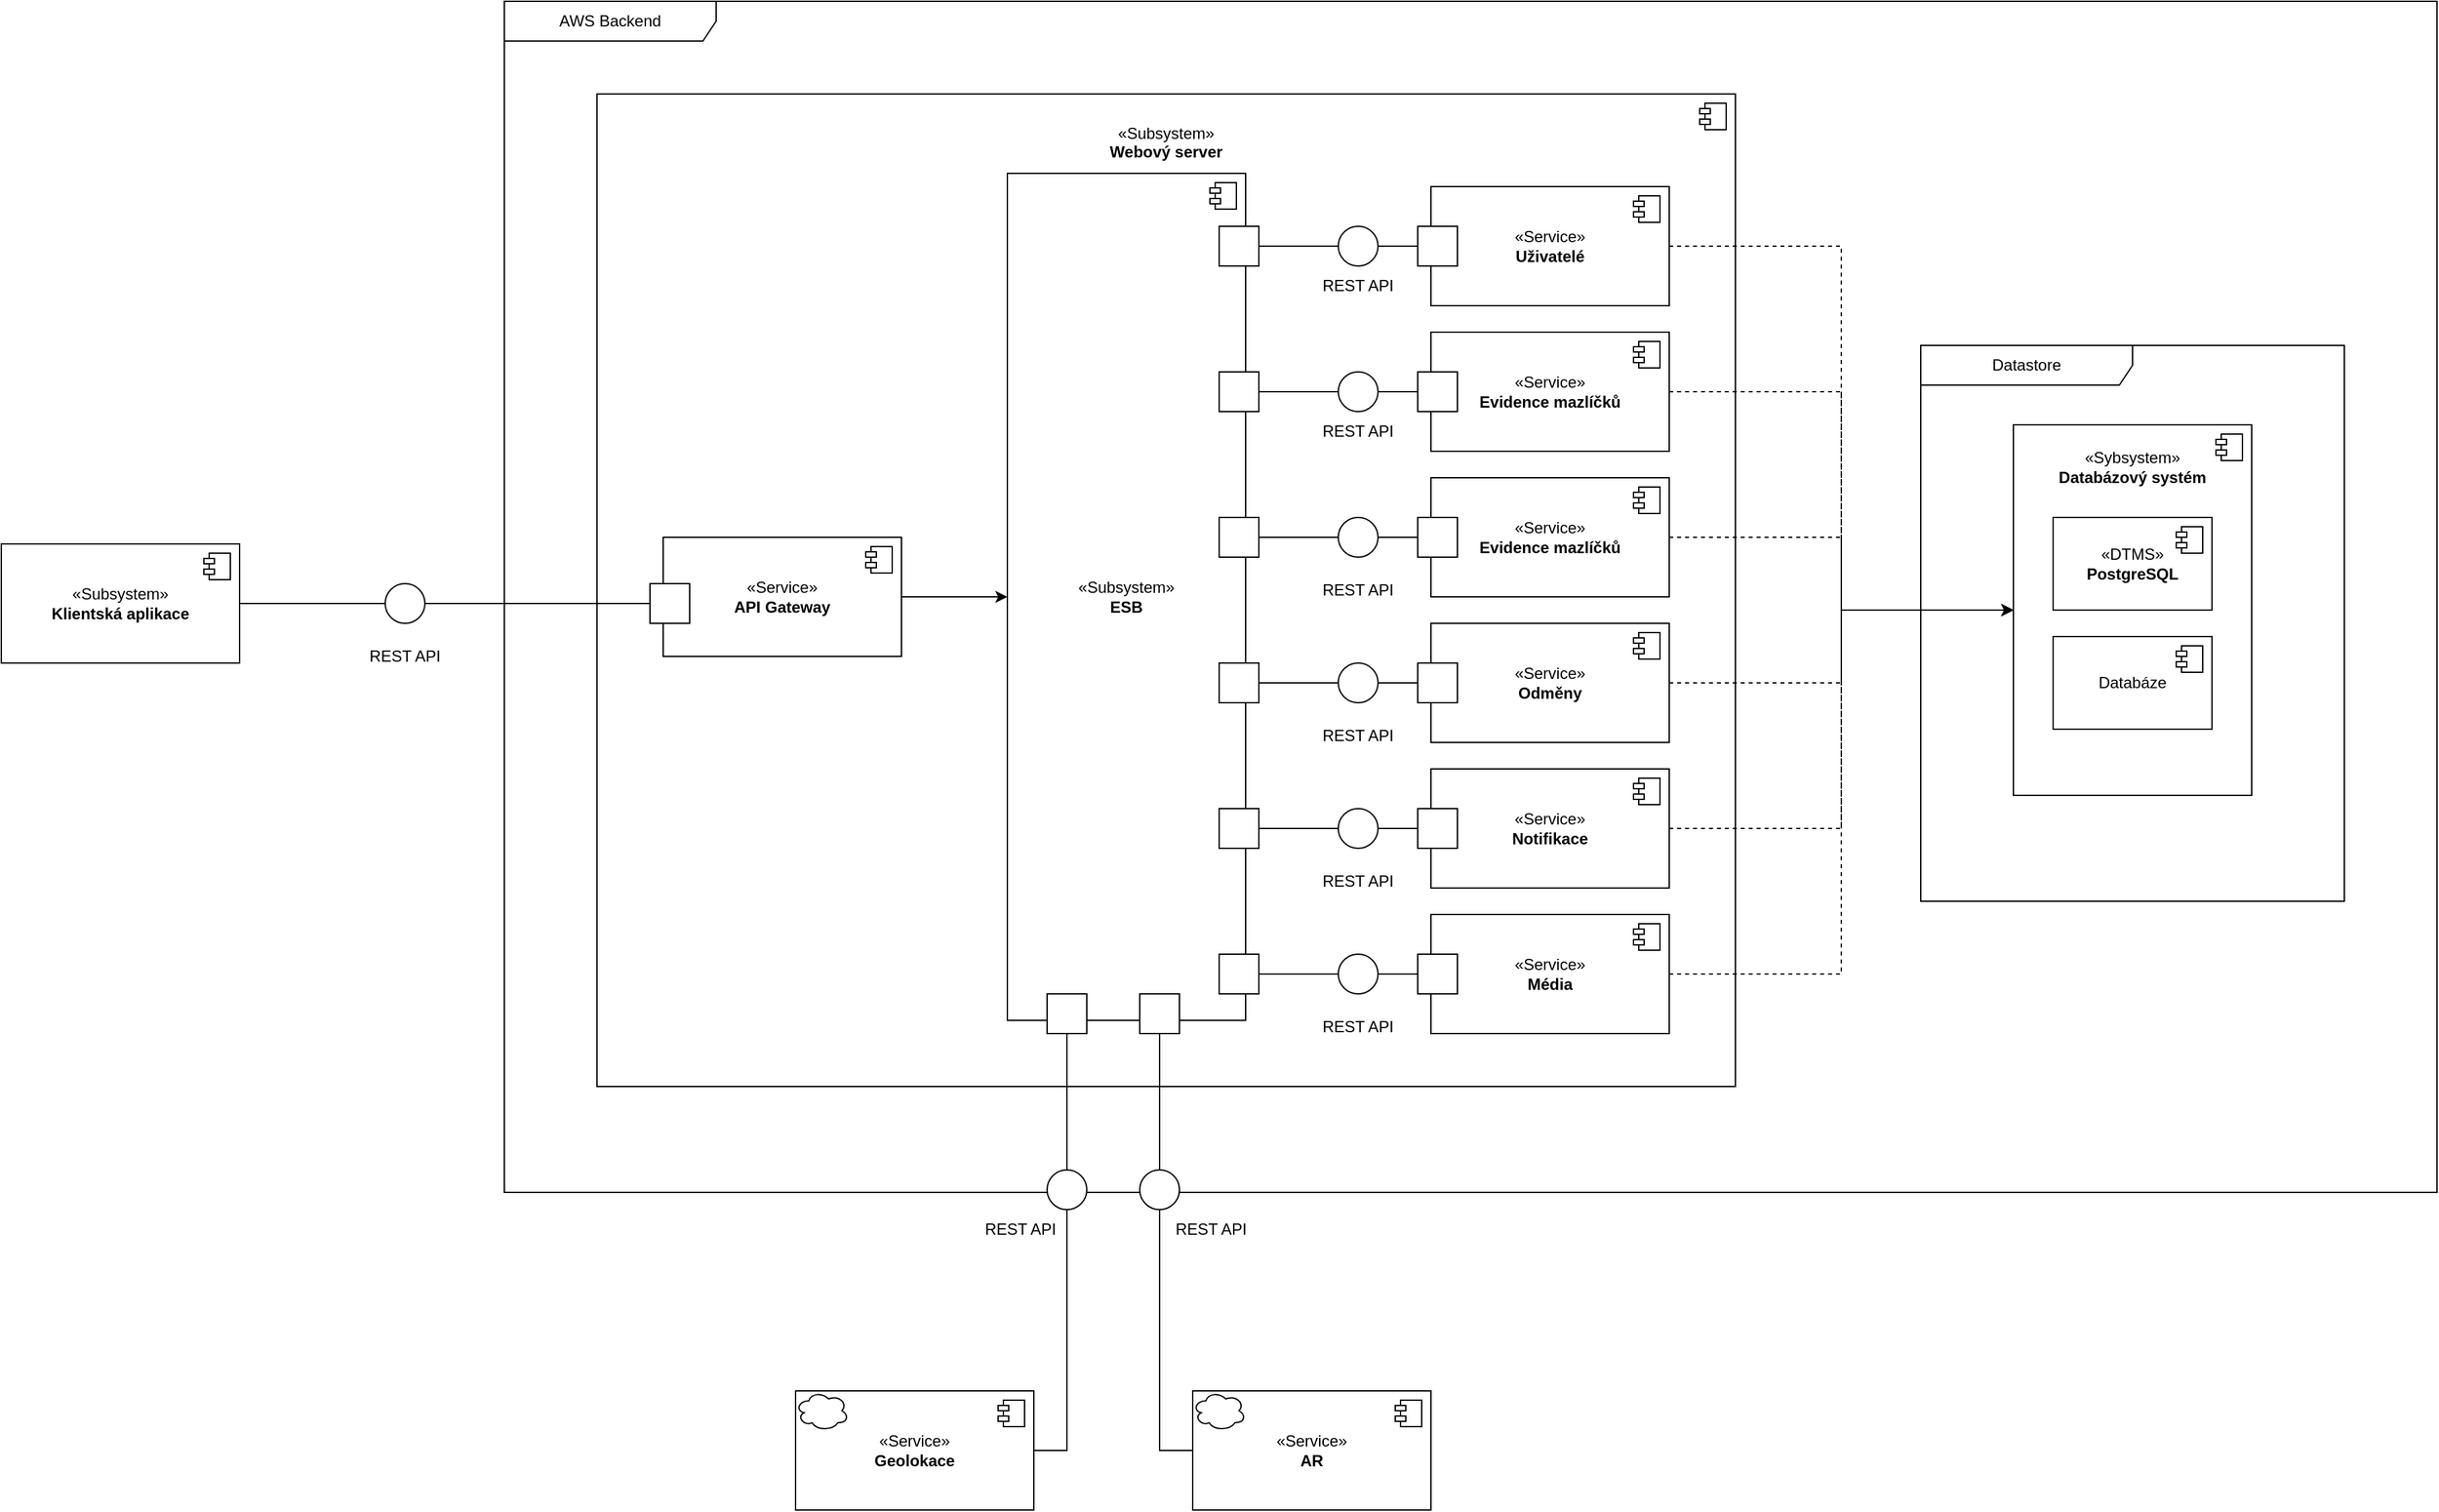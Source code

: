 <mxfile version="26.0.5">
  <diagram name="Page-1" id="gq4J3eFefbmyrEn0KFX9">
    <mxGraphModel dx="2852" dy="1488" grid="1" gridSize="10" guides="1" tooltips="1" connect="1" arrows="1" fold="1" page="1" pageScale="1" pageWidth="827" pageHeight="1169" math="0" shadow="0">
      <root>
        <mxCell id="0" />
        <mxCell id="1" parent="0" />
        <mxCell id="UZUfATW7VduVnKfg3AKg-16" value="AWS Backend" style="shape=umlFrame;whiteSpace=wrap;html=1;pointerEvents=0;recursiveResize=0;container=0;collapsible=0;width=160;" vertex="1" parent="1">
          <mxGeometry x="-90" y="390" width="1460" height="900" as="geometry" />
        </mxCell>
        <mxCell id="UZUfATW7VduVnKfg3AKg-155" value="" style="ellipse;" vertex="1" parent="1">
          <mxGeometry x="320" y="1273" width="30" height="30" as="geometry" />
        </mxCell>
        <mxCell id="UZUfATW7VduVnKfg3AKg-163" style="edgeStyle=orthogonalEdgeStyle;rounded=0;orthogonalLoop=1;jettySize=auto;html=1;entryX=0.5;entryY=1;entryDx=0;entryDy=0;endArrow=none;endFill=0;" edge="1" parent="1" source="UZUfATW7VduVnKfg3AKg-159" target="UZUfATW7VduVnKfg3AKg-155">
          <mxGeometry relative="1" as="geometry" />
        </mxCell>
        <mxCell id="UZUfATW7VduVnKfg3AKg-159" value="«Service»&lt;br&gt;&lt;b&gt;Geolokace&lt;/b&gt;" style="html=1;dropTarget=0;whiteSpace=wrap;" vertex="1" parent="1">
          <mxGeometry x="130" y="1440" width="180" height="90" as="geometry" />
        </mxCell>
        <mxCell id="UZUfATW7VduVnKfg3AKg-160" value="" style="shape=module;jettyWidth=8;jettyHeight=4;" vertex="1" parent="UZUfATW7VduVnKfg3AKg-159">
          <mxGeometry x="1" width="20" height="20" relative="1" as="geometry">
            <mxPoint x="-27" y="7" as="offset" />
          </mxGeometry>
        </mxCell>
        <mxCell id="UZUfATW7VduVnKfg3AKg-164" style="edgeStyle=orthogonalEdgeStyle;rounded=0;orthogonalLoop=1;jettySize=auto;html=1;entryX=0.5;entryY=1;entryDx=0;entryDy=0;endArrow=none;endFill=0;" edge="1" parent="1" source="UZUfATW7VduVnKfg3AKg-161" target="UZUfATW7VduVnKfg3AKg-156">
          <mxGeometry relative="1" as="geometry" />
        </mxCell>
        <mxCell id="UZUfATW7VduVnKfg3AKg-161" value="«Service»&lt;br&gt;&lt;b&gt;AR&lt;/b&gt;" style="html=1;dropTarget=0;whiteSpace=wrap;" vertex="1" parent="1">
          <mxGeometry x="430" y="1440" width="180" height="90" as="geometry" />
        </mxCell>
        <mxCell id="UZUfATW7VduVnKfg3AKg-162" value="" style="shape=module;jettyWidth=8;jettyHeight=4;" vertex="1" parent="UZUfATW7VduVnKfg3AKg-161">
          <mxGeometry x="1" width="20" height="20" relative="1" as="geometry">
            <mxPoint x="-27" y="7" as="offset" />
          </mxGeometry>
        </mxCell>
        <mxCell id="UZUfATW7VduVnKfg3AKg-165" value="" style="ellipse;shape=cloud;whiteSpace=wrap;html=1;" vertex="1" parent="1">
          <mxGeometry x="130" y="1440" width="40" height="30" as="geometry" />
        </mxCell>
        <mxCell id="UZUfATW7VduVnKfg3AKg-167" value="REST API" style="text;html=1;align=center;verticalAlign=middle;whiteSpace=wrap;rounded=0;" vertex="1" parent="1">
          <mxGeometry x="414" y="1303" width="60" height="30" as="geometry" />
        </mxCell>
        <mxCell id="UZUfATW7VduVnKfg3AKg-168" value="REST API" style="text;html=1;align=center;verticalAlign=middle;whiteSpace=wrap;rounded=0;" vertex="1" parent="1">
          <mxGeometry x="270" y="1303" width="60" height="30" as="geometry" />
        </mxCell>
        <mxCell id="UZUfATW7VduVnKfg3AKg-44" value="Datastore" style="shape=umlFrame;whiteSpace=wrap;html=1;pointerEvents=0;recursiveResize=0;container=1;collapsible=0;width=160;" vertex="1" parent="1">
          <mxGeometry x="980" y="650" width="320" height="420" as="geometry" />
        </mxCell>
        <mxCell id="UZUfATW7VduVnKfg3AKg-57" value="«Sybsystem»&lt;br&gt;&lt;b&gt;Databázový systém&lt;/b&gt;&lt;div&gt;&lt;b&gt;&lt;br&gt;&lt;/b&gt;&lt;/div&gt;&lt;div&gt;&lt;b&gt;&lt;br&gt;&lt;/b&gt;&lt;/div&gt;&lt;div&gt;&lt;b&gt;&lt;br&gt;&lt;/b&gt;&lt;/div&gt;&lt;div&gt;&lt;b&gt;&lt;br&gt;&lt;/b&gt;&lt;/div&gt;&lt;div&gt;&lt;b&gt;&lt;br&gt;&lt;/b&gt;&lt;/div&gt;&lt;div&gt;&lt;b&gt;&lt;br&gt;&lt;/b&gt;&lt;/div&gt;&lt;div&gt;&lt;b&gt;&lt;br&gt;&lt;/b&gt;&lt;/div&gt;&lt;div&gt;&lt;b&gt;&lt;br&gt;&lt;/b&gt;&lt;/div&gt;&lt;div&gt;&lt;b&gt;&lt;br&gt;&lt;/b&gt;&lt;/div&gt;&lt;div&gt;&lt;b&gt;&lt;br&gt;&lt;/b&gt;&lt;/div&gt;&lt;div&gt;&lt;b&gt;&lt;br&gt;&lt;/b&gt;&lt;/div&gt;&lt;div&gt;&lt;b&gt;&lt;br&gt;&lt;/b&gt;&lt;/div&gt;&lt;div&gt;&lt;b&gt;&lt;br&gt;&lt;/b&gt;&lt;/div&gt;&lt;div&gt;&lt;b&gt;&lt;br&gt;&lt;/b&gt;&lt;/div&gt;&lt;div&gt;&lt;b&gt;&lt;br&gt;&lt;/b&gt;&lt;/div&gt;" style="html=1;dropTarget=0;whiteSpace=wrap;" vertex="1" parent="UZUfATW7VduVnKfg3AKg-44">
          <mxGeometry x="70" y="60" width="180" height="280" as="geometry" />
        </mxCell>
        <mxCell id="UZUfATW7VduVnKfg3AKg-58" value="" style="shape=module;jettyWidth=8;jettyHeight=4;" vertex="1" parent="UZUfATW7VduVnKfg3AKg-57">
          <mxGeometry x="1" width="20" height="20" relative="1" as="geometry">
            <mxPoint x="-27" y="7" as="offset" />
          </mxGeometry>
        </mxCell>
        <mxCell id="UZUfATW7VduVnKfg3AKg-59" value="«DTMS»&lt;br&gt;&lt;b&gt;PostgreSQL&lt;/b&gt;" style="html=1;dropTarget=0;whiteSpace=wrap;" vertex="1" parent="UZUfATW7VduVnKfg3AKg-44">
          <mxGeometry x="100" y="130" width="120" height="70" as="geometry" />
        </mxCell>
        <mxCell id="UZUfATW7VduVnKfg3AKg-60" value="" style="shape=module;jettyWidth=8;jettyHeight=4;" vertex="1" parent="UZUfATW7VduVnKfg3AKg-59">
          <mxGeometry x="1" width="20" height="20" relative="1" as="geometry">
            <mxPoint x="-27" y="7" as="offset" />
          </mxGeometry>
        </mxCell>
        <mxCell id="UZUfATW7VduVnKfg3AKg-61" value="Databáze" style="html=1;dropTarget=0;whiteSpace=wrap;" vertex="1" parent="UZUfATW7VduVnKfg3AKg-44">
          <mxGeometry x="100" y="220" width="120" height="70" as="geometry" />
        </mxCell>
        <mxCell id="UZUfATW7VduVnKfg3AKg-62" value="" style="shape=module;jettyWidth=8;jettyHeight=4;" vertex="1" parent="UZUfATW7VduVnKfg3AKg-61">
          <mxGeometry x="1" width="20" height="20" relative="1" as="geometry">
            <mxPoint x="-27" y="7" as="offset" />
          </mxGeometry>
        </mxCell>
        <mxCell id="UZUfATW7VduVnKfg3AKg-19" value="«Subsystem»&lt;br&gt;&lt;b&gt;Webový server&lt;/b&gt;&lt;div&gt;&lt;b&gt;&lt;br&gt;&lt;/b&gt;&lt;/div&gt;&lt;div&gt;&lt;b&gt;&lt;br&gt;&lt;/b&gt;&lt;/div&gt;&lt;div&gt;&lt;b&gt;&lt;br&gt;&lt;/b&gt;&lt;/div&gt;&lt;div&gt;&lt;b&gt;&lt;br&gt;&lt;/b&gt;&lt;/div&gt;&lt;div&gt;&lt;b&gt;&lt;br&gt;&lt;/b&gt;&lt;/div&gt;&lt;div&gt;&lt;b&gt;&lt;br&gt;&lt;/b&gt;&lt;/div&gt;&lt;div&gt;&lt;b&gt;&lt;br&gt;&lt;/b&gt;&lt;/div&gt;&lt;div&gt;&lt;b&gt;&lt;br&gt;&lt;/b&gt;&lt;/div&gt;&lt;div&gt;&lt;b&gt;&lt;br&gt;&lt;/b&gt;&lt;/div&gt;&lt;div&gt;&lt;b&gt;&lt;br&gt;&lt;/b&gt;&lt;/div&gt;&lt;div&gt;&lt;b&gt;&lt;br&gt;&lt;/b&gt;&lt;/div&gt;&lt;div&gt;&lt;b&gt;&lt;br&gt;&lt;/b&gt;&lt;/div&gt;&lt;div&gt;&lt;b&gt;&lt;br&gt;&lt;/b&gt;&lt;/div&gt;&lt;div&gt;&lt;b&gt;&lt;br&gt;&lt;/b&gt;&lt;/div&gt;&lt;div&gt;&lt;b&gt;&lt;br&gt;&lt;/b&gt;&lt;/div&gt;&lt;div&gt;&lt;b&gt;&lt;br&gt;&lt;/b&gt;&lt;/div&gt;&lt;div&gt;&lt;b&gt;&lt;br&gt;&lt;/b&gt;&lt;/div&gt;&lt;div&gt;&lt;b&gt;&lt;br&gt;&lt;/b&gt;&lt;/div&gt;&lt;div&gt;&lt;b&gt;&lt;br&gt;&lt;/b&gt;&lt;/div&gt;&lt;div&gt;&lt;b&gt;&lt;br&gt;&lt;/b&gt;&lt;/div&gt;&lt;div&gt;&lt;b&gt;&lt;br&gt;&lt;/b&gt;&lt;/div&gt;&lt;div&gt;&lt;b&gt;&lt;br&gt;&lt;/b&gt;&lt;/div&gt;&lt;div&gt;&lt;b&gt;&lt;br&gt;&lt;/b&gt;&lt;/div&gt;&lt;div&gt;&lt;b&gt;&lt;br&gt;&lt;/b&gt;&lt;/div&gt;&lt;div&gt;&lt;b&gt;&lt;br&gt;&lt;/b&gt;&lt;/div&gt;&lt;div&gt;&lt;b&gt;&lt;br&gt;&lt;/b&gt;&lt;/div&gt;&lt;div&gt;&lt;b&gt;&lt;br&gt;&lt;/b&gt;&lt;/div&gt;&lt;div&gt;&lt;b&gt;&lt;br&gt;&lt;/b&gt;&lt;/div&gt;&lt;div&gt;&lt;b&gt;&lt;br&gt;&lt;/b&gt;&lt;/div&gt;&lt;div&gt;&lt;b&gt;&lt;br&gt;&lt;/b&gt;&lt;/div&gt;&lt;div&gt;&lt;b&gt;&lt;br&gt;&lt;/b&gt;&lt;/div&gt;&lt;div&gt;&lt;b&gt;&lt;br&gt;&lt;/b&gt;&lt;/div&gt;&lt;div&gt;&lt;b&gt;&lt;br&gt;&lt;/b&gt;&lt;/div&gt;&lt;div&gt;&lt;b&gt;&lt;br&gt;&lt;/b&gt;&lt;/div&gt;&lt;div&gt;&lt;b&gt;&lt;br&gt;&lt;/b&gt;&lt;/div&gt;&lt;div&gt;&lt;b&gt;&lt;br&gt;&lt;/b&gt;&lt;/div&gt;&lt;div&gt;&lt;b&gt;&lt;br&gt;&lt;/b&gt;&lt;/div&gt;&lt;div&gt;&lt;b&gt;&lt;br&gt;&lt;/b&gt;&lt;/div&gt;&lt;div&gt;&lt;b&gt;&lt;br&gt;&lt;/b&gt;&lt;/div&gt;&lt;div&gt;&lt;b&gt;&lt;br&gt;&lt;/b&gt;&lt;/div&gt;&lt;div&gt;&lt;b&gt;&lt;br&gt;&lt;/b&gt;&lt;/div&gt;&lt;div&gt;&lt;b&gt;&lt;br&gt;&lt;/b&gt;&lt;/div&gt;&lt;div&gt;&lt;b&gt;&lt;br&gt;&lt;/b&gt;&lt;/div&gt;&lt;div&gt;&lt;b&gt;&lt;br&gt;&lt;/b&gt;&lt;/div&gt;&lt;div&gt;&lt;b&gt;&lt;br&gt;&lt;/b&gt;&lt;/div&gt;&lt;div&gt;&lt;b&gt;&lt;br&gt;&lt;/b&gt;&lt;/div&gt;&lt;div&gt;&lt;b&gt;&lt;br&gt;&lt;/b&gt;&lt;/div&gt;" style="html=1;dropTarget=0;whiteSpace=wrap;" vertex="1" parent="1">
          <mxGeometry x="-20" y="460" width="860" height="750" as="geometry" />
        </mxCell>
        <mxCell id="UZUfATW7VduVnKfg3AKg-20" value="" style="shape=module;jettyWidth=8;jettyHeight=4;" vertex="1" parent="UZUfATW7VduVnKfg3AKg-19">
          <mxGeometry x="1" width="20" height="20" relative="1" as="geometry">
            <mxPoint x="-27" y="7" as="offset" />
          </mxGeometry>
        </mxCell>
        <mxCell id="UZUfATW7VduVnKfg3AKg-138" style="edgeStyle=orthogonalEdgeStyle;rounded=0;orthogonalLoop=1;jettySize=auto;html=1;entryX=0;entryY=0.5;entryDx=0;entryDy=0;dashed=1;" edge="1" parent="1" source="UZUfATW7VduVnKfg3AKg-21" target="UZUfATW7VduVnKfg3AKg-57">
          <mxGeometry relative="1" as="geometry" />
        </mxCell>
        <mxCell id="UZUfATW7VduVnKfg3AKg-21" value="«Service»&lt;br&gt;&lt;b&gt;Uživatelé&lt;/b&gt;" style="html=1;dropTarget=0;whiteSpace=wrap;" vertex="1" parent="1">
          <mxGeometry x="610" y="530" width="180" height="90" as="geometry" />
        </mxCell>
        <mxCell id="UZUfATW7VduVnKfg3AKg-22" value="" style="shape=module;jettyWidth=8;jettyHeight=4;" vertex="1" parent="UZUfATW7VduVnKfg3AKg-21">
          <mxGeometry x="1" width="20" height="20" relative="1" as="geometry">
            <mxPoint x="-27" y="7" as="offset" />
          </mxGeometry>
        </mxCell>
        <mxCell id="UZUfATW7VduVnKfg3AKg-137" style="edgeStyle=orthogonalEdgeStyle;rounded=0;orthogonalLoop=1;jettySize=auto;html=1;entryX=0;entryY=0.5;entryDx=0;entryDy=0;dashed=1;" edge="1" parent="1" source="UZUfATW7VduVnKfg3AKg-23" target="UZUfATW7VduVnKfg3AKg-57">
          <mxGeometry relative="1" as="geometry" />
        </mxCell>
        <mxCell id="UZUfATW7VduVnKfg3AKg-23" value="«Service»&lt;br&gt;&lt;b&gt;Evidence mazlíčků&lt;/b&gt;" style="html=1;dropTarget=0;whiteSpace=wrap;" vertex="1" parent="1">
          <mxGeometry x="610" y="640" width="180" height="90" as="geometry" />
        </mxCell>
        <mxCell id="UZUfATW7VduVnKfg3AKg-24" value="" style="shape=module;jettyWidth=8;jettyHeight=4;" vertex="1" parent="UZUfATW7VduVnKfg3AKg-23">
          <mxGeometry x="1" width="20" height="20" relative="1" as="geometry">
            <mxPoint x="-27" y="7" as="offset" />
          </mxGeometry>
        </mxCell>
        <mxCell id="UZUfATW7VduVnKfg3AKg-135" style="edgeStyle=orthogonalEdgeStyle;rounded=0;orthogonalLoop=1;jettySize=auto;html=1;entryX=0;entryY=0.5;entryDx=0;entryDy=0;dashed=1;" edge="1" parent="1" source="UZUfATW7VduVnKfg3AKg-25" target="UZUfATW7VduVnKfg3AKg-57">
          <mxGeometry relative="1" as="geometry" />
        </mxCell>
        <mxCell id="UZUfATW7VduVnKfg3AKg-25" value="«Service»&lt;br&gt;&lt;b&gt;Evidence mazlíčků&lt;/b&gt;" style="html=1;dropTarget=0;whiteSpace=wrap;" vertex="1" parent="1">
          <mxGeometry x="610" y="750" width="180" height="90" as="geometry" />
        </mxCell>
        <mxCell id="UZUfATW7VduVnKfg3AKg-26" value="" style="shape=module;jettyWidth=8;jettyHeight=4;" vertex="1" parent="UZUfATW7VduVnKfg3AKg-25">
          <mxGeometry x="1" width="20" height="20" relative="1" as="geometry">
            <mxPoint x="-27" y="7" as="offset" />
          </mxGeometry>
        </mxCell>
        <mxCell id="UZUfATW7VduVnKfg3AKg-136" style="edgeStyle=orthogonalEdgeStyle;rounded=0;orthogonalLoop=1;jettySize=auto;html=1;entryX=0;entryY=0.5;entryDx=0;entryDy=0;dashed=1;" edge="1" parent="1" source="UZUfATW7VduVnKfg3AKg-27" target="UZUfATW7VduVnKfg3AKg-57">
          <mxGeometry relative="1" as="geometry" />
        </mxCell>
        <mxCell id="UZUfATW7VduVnKfg3AKg-27" value="«Service»&lt;br&gt;&lt;b&gt;Odměny&lt;/b&gt;" style="html=1;dropTarget=0;whiteSpace=wrap;" vertex="1" parent="1">
          <mxGeometry x="610" y="860" width="180" height="90" as="geometry" />
        </mxCell>
        <mxCell id="UZUfATW7VduVnKfg3AKg-28" value="" style="shape=module;jettyWidth=8;jettyHeight=4;" vertex="1" parent="UZUfATW7VduVnKfg3AKg-27">
          <mxGeometry x="1" width="20" height="20" relative="1" as="geometry">
            <mxPoint x="-27" y="7" as="offset" />
          </mxGeometry>
        </mxCell>
        <mxCell id="UZUfATW7VduVnKfg3AKg-139" style="edgeStyle=orthogonalEdgeStyle;rounded=0;orthogonalLoop=1;jettySize=auto;html=1;entryX=0;entryY=0.5;entryDx=0;entryDy=0;dashed=1;" edge="1" parent="1" source="UZUfATW7VduVnKfg3AKg-40" target="UZUfATW7VduVnKfg3AKg-57">
          <mxGeometry relative="1" as="geometry" />
        </mxCell>
        <mxCell id="UZUfATW7VduVnKfg3AKg-40" value="«Service»&lt;br&gt;&lt;b&gt;Notifikace&lt;/b&gt;" style="html=1;dropTarget=0;whiteSpace=wrap;" vertex="1" parent="1">
          <mxGeometry x="610" y="970" width="180" height="90" as="geometry" />
        </mxCell>
        <mxCell id="UZUfATW7VduVnKfg3AKg-41" value="" style="shape=module;jettyWidth=8;jettyHeight=4;" vertex="1" parent="UZUfATW7VduVnKfg3AKg-40">
          <mxGeometry x="1" width="20" height="20" relative="1" as="geometry">
            <mxPoint x="-27" y="7" as="offset" />
          </mxGeometry>
        </mxCell>
        <mxCell id="UZUfATW7VduVnKfg3AKg-140" style="edgeStyle=orthogonalEdgeStyle;rounded=0;orthogonalLoop=1;jettySize=auto;html=1;entryX=0;entryY=0.5;entryDx=0;entryDy=0;dashed=1;" edge="1" parent="1" source="UZUfATW7VduVnKfg3AKg-42" target="UZUfATW7VduVnKfg3AKg-57">
          <mxGeometry relative="1" as="geometry" />
        </mxCell>
        <mxCell id="UZUfATW7VduVnKfg3AKg-42" value="«Service»&lt;br&gt;&lt;b&gt;Média&lt;/b&gt;" style="html=1;dropTarget=0;whiteSpace=wrap;" vertex="1" parent="1">
          <mxGeometry x="610" y="1080" width="180" height="90" as="geometry" />
        </mxCell>
        <mxCell id="UZUfATW7VduVnKfg3AKg-43" value="" style="shape=module;jettyWidth=8;jettyHeight=4;" vertex="1" parent="UZUfATW7VduVnKfg3AKg-42">
          <mxGeometry x="1" width="20" height="20" relative="1" as="geometry">
            <mxPoint x="-27" y="7" as="offset" />
          </mxGeometry>
        </mxCell>
        <mxCell id="UZUfATW7VduVnKfg3AKg-82" value="«Subsystem»&lt;br&gt;&lt;b&gt;ESB&lt;/b&gt;" style="html=1;dropTarget=0;whiteSpace=wrap;" vertex="1" parent="1">
          <mxGeometry x="290" y="520" width="180" height="640" as="geometry" />
        </mxCell>
        <mxCell id="UZUfATW7VduVnKfg3AKg-83" value="" style="shape=module;jettyWidth=8;jettyHeight=4;" vertex="1" parent="UZUfATW7VduVnKfg3AKg-82">
          <mxGeometry x="1" width="20" height="20" relative="1" as="geometry">
            <mxPoint x="-27" y="7" as="offset" />
          </mxGeometry>
        </mxCell>
        <mxCell id="UZUfATW7VduVnKfg3AKg-123" style="edgeStyle=orthogonalEdgeStyle;rounded=0;orthogonalLoop=1;jettySize=auto;html=1;entryX=1;entryY=0.5;entryDx=0;entryDy=0;endArrow=none;endFill=0;" edge="1" parent="1" source="UZUfATW7VduVnKfg3AKg-86" target="UZUfATW7VduVnKfg3AKg-122">
          <mxGeometry relative="1" as="geometry" />
        </mxCell>
        <mxCell id="UZUfATW7VduVnKfg3AKg-86" value="" style="fontStyle=0;labelPosition=right;verticalLabelPosition=middle;align=left;verticalAlign=middle;spacingLeft=2;" vertex="1" parent="1">
          <mxGeometry x="600" y="1110" width="30" height="30" as="geometry" />
        </mxCell>
        <mxCell id="UZUfATW7VduVnKfg3AKg-124" style="edgeStyle=orthogonalEdgeStyle;rounded=0;orthogonalLoop=1;jettySize=auto;html=1;entryX=1;entryY=0.5;entryDx=0;entryDy=0;endArrow=none;endFill=0;" edge="1" parent="1" source="UZUfATW7VduVnKfg3AKg-112" target="UZUfATW7VduVnKfg3AKg-121">
          <mxGeometry relative="1" as="geometry" />
        </mxCell>
        <mxCell id="UZUfATW7VduVnKfg3AKg-112" value="" style="fontStyle=0;labelPosition=right;verticalLabelPosition=middle;align=left;verticalAlign=middle;spacingLeft=2;" vertex="1" parent="1">
          <mxGeometry x="600" y="1000" width="30" height="30" as="geometry" />
        </mxCell>
        <mxCell id="UZUfATW7VduVnKfg3AKg-125" style="edgeStyle=orthogonalEdgeStyle;rounded=0;orthogonalLoop=1;jettySize=auto;html=1;entryX=1;entryY=0.5;entryDx=0;entryDy=0;endArrow=none;endFill=0;" edge="1" parent="1" source="UZUfATW7VduVnKfg3AKg-113" target="UZUfATW7VduVnKfg3AKg-120">
          <mxGeometry relative="1" as="geometry" />
        </mxCell>
        <mxCell id="UZUfATW7VduVnKfg3AKg-113" value="" style="fontStyle=0;labelPosition=right;verticalLabelPosition=middle;align=left;verticalAlign=middle;spacingLeft=2;" vertex="1" parent="1">
          <mxGeometry x="600" y="890" width="30" height="30" as="geometry" />
        </mxCell>
        <mxCell id="UZUfATW7VduVnKfg3AKg-126" style="edgeStyle=orthogonalEdgeStyle;rounded=0;orthogonalLoop=1;jettySize=auto;html=1;entryX=1;entryY=0.5;entryDx=0;entryDy=0;endArrow=none;endFill=0;" edge="1" parent="1" source="UZUfATW7VduVnKfg3AKg-114" target="UZUfATW7VduVnKfg3AKg-119">
          <mxGeometry relative="1" as="geometry" />
        </mxCell>
        <mxCell id="UZUfATW7VduVnKfg3AKg-114" value="" style="fontStyle=0;labelPosition=right;verticalLabelPosition=middle;align=left;verticalAlign=middle;spacingLeft=2;" vertex="1" parent="1">
          <mxGeometry x="600" y="780" width="30" height="30" as="geometry" />
        </mxCell>
        <mxCell id="UZUfATW7VduVnKfg3AKg-127" style="edgeStyle=orthogonalEdgeStyle;rounded=0;orthogonalLoop=1;jettySize=auto;html=1;entryX=1;entryY=0.5;entryDx=0;entryDy=0;endArrow=none;endFill=0;" edge="1" parent="1" source="UZUfATW7VduVnKfg3AKg-115" target="UZUfATW7VduVnKfg3AKg-118">
          <mxGeometry relative="1" as="geometry" />
        </mxCell>
        <mxCell id="UZUfATW7VduVnKfg3AKg-115" value="" style="fontStyle=0;labelPosition=right;verticalLabelPosition=middle;align=left;verticalAlign=middle;spacingLeft=2;" vertex="1" parent="1">
          <mxGeometry x="600" y="670" width="30" height="30" as="geometry" />
        </mxCell>
        <mxCell id="UZUfATW7VduVnKfg3AKg-128" style="edgeStyle=orthogonalEdgeStyle;rounded=0;orthogonalLoop=1;jettySize=auto;html=1;entryX=1;entryY=0.5;entryDx=0;entryDy=0;endArrow=none;endFill=0;" edge="1" parent="1" source="UZUfATW7VduVnKfg3AKg-116" target="UZUfATW7VduVnKfg3AKg-117">
          <mxGeometry relative="1" as="geometry" />
        </mxCell>
        <mxCell id="UZUfATW7VduVnKfg3AKg-116" value="" style="fontStyle=0;labelPosition=right;verticalLabelPosition=middle;align=left;verticalAlign=middle;spacingLeft=2;" vertex="1" parent="1">
          <mxGeometry x="600" y="560" width="30" height="30" as="geometry" />
        </mxCell>
        <mxCell id="UZUfATW7VduVnKfg3AKg-147" style="edgeStyle=orthogonalEdgeStyle;rounded=0;orthogonalLoop=1;jettySize=auto;html=1;entryX=1;entryY=0.5;entryDx=0;entryDy=0;endArrow=none;endFill=0;" edge="1" parent="1" source="UZUfATW7VduVnKfg3AKg-117" target="UZUfATW7VduVnKfg3AKg-146">
          <mxGeometry relative="1" as="geometry" />
        </mxCell>
        <mxCell id="UZUfATW7VduVnKfg3AKg-117" value="" style="ellipse;" vertex="1" parent="1">
          <mxGeometry x="540" y="560" width="30" height="30" as="geometry" />
        </mxCell>
        <mxCell id="UZUfATW7VduVnKfg3AKg-148" style="edgeStyle=orthogonalEdgeStyle;rounded=0;orthogonalLoop=1;jettySize=auto;html=1;entryX=1;entryY=0.5;entryDx=0;entryDy=0;endArrow=none;endFill=0;" edge="1" parent="1" source="UZUfATW7VduVnKfg3AKg-118" target="UZUfATW7VduVnKfg3AKg-145">
          <mxGeometry relative="1" as="geometry" />
        </mxCell>
        <mxCell id="UZUfATW7VduVnKfg3AKg-118" value="" style="ellipse;" vertex="1" parent="1">
          <mxGeometry x="540" y="670" width="30" height="30" as="geometry" />
        </mxCell>
        <mxCell id="UZUfATW7VduVnKfg3AKg-149" style="edgeStyle=orthogonalEdgeStyle;rounded=0;orthogonalLoop=1;jettySize=auto;html=1;entryX=1;entryY=0.5;entryDx=0;entryDy=0;endArrow=none;endFill=0;" edge="1" parent="1" source="UZUfATW7VduVnKfg3AKg-119" target="UZUfATW7VduVnKfg3AKg-144">
          <mxGeometry relative="1" as="geometry" />
        </mxCell>
        <mxCell id="UZUfATW7VduVnKfg3AKg-119" value="" style="ellipse;" vertex="1" parent="1">
          <mxGeometry x="540" y="780" width="30" height="30" as="geometry" />
        </mxCell>
        <mxCell id="UZUfATW7VduVnKfg3AKg-150" style="edgeStyle=orthogonalEdgeStyle;rounded=0;orthogonalLoop=1;jettySize=auto;html=1;entryX=1;entryY=0.5;entryDx=0;entryDy=0;endArrow=none;endFill=0;" edge="1" parent="1" source="UZUfATW7VduVnKfg3AKg-120" target="UZUfATW7VduVnKfg3AKg-143">
          <mxGeometry relative="1" as="geometry" />
        </mxCell>
        <mxCell id="UZUfATW7VduVnKfg3AKg-120" value="" style="ellipse;" vertex="1" parent="1">
          <mxGeometry x="540" y="890" width="30" height="30" as="geometry" />
        </mxCell>
        <mxCell id="UZUfATW7VduVnKfg3AKg-151" style="edgeStyle=orthogonalEdgeStyle;rounded=0;orthogonalLoop=1;jettySize=auto;html=1;entryX=1;entryY=0.5;entryDx=0;entryDy=0;endArrow=none;endFill=0;" edge="1" parent="1" source="UZUfATW7VduVnKfg3AKg-121" target="UZUfATW7VduVnKfg3AKg-142">
          <mxGeometry relative="1" as="geometry" />
        </mxCell>
        <mxCell id="UZUfATW7VduVnKfg3AKg-121" value="" style="ellipse;" vertex="1" parent="1">
          <mxGeometry x="540" y="1000" width="30" height="30" as="geometry" />
        </mxCell>
        <mxCell id="UZUfATW7VduVnKfg3AKg-152" style="edgeStyle=orthogonalEdgeStyle;rounded=0;orthogonalLoop=1;jettySize=auto;html=1;entryX=1;entryY=0.5;entryDx=0;entryDy=0;endArrow=none;endFill=0;" edge="1" parent="1" source="UZUfATW7VduVnKfg3AKg-122" target="UZUfATW7VduVnKfg3AKg-141">
          <mxGeometry relative="1" as="geometry" />
        </mxCell>
        <mxCell id="UZUfATW7VduVnKfg3AKg-122" value="" style="ellipse;" vertex="1" parent="1">
          <mxGeometry x="540" y="1110" width="30" height="30" as="geometry" />
        </mxCell>
        <mxCell id="UZUfATW7VduVnKfg3AKg-129" value="REST API" style="text;html=1;align=center;verticalAlign=middle;whiteSpace=wrap;rounded=0;" vertex="1" parent="1">
          <mxGeometry x="525" y="590" width="60" height="30" as="geometry" />
        </mxCell>
        <mxCell id="UZUfATW7VduVnKfg3AKg-130" value="REST API" style="text;html=1;align=center;verticalAlign=middle;whiteSpace=wrap;rounded=0;" vertex="1" parent="1">
          <mxGeometry x="525" y="700" width="60" height="30" as="geometry" />
        </mxCell>
        <mxCell id="UZUfATW7VduVnKfg3AKg-131" value="REST API" style="text;html=1;align=center;verticalAlign=middle;whiteSpace=wrap;rounded=0;" vertex="1" parent="1">
          <mxGeometry x="525" y="820" width="60" height="30" as="geometry" />
        </mxCell>
        <mxCell id="UZUfATW7VduVnKfg3AKg-132" value="REST API" style="text;html=1;align=center;verticalAlign=middle;whiteSpace=wrap;rounded=0;" vertex="1" parent="1">
          <mxGeometry x="525" y="930" width="60" height="30" as="geometry" />
        </mxCell>
        <mxCell id="UZUfATW7VduVnKfg3AKg-133" value="REST API" style="text;html=1;align=center;verticalAlign=middle;whiteSpace=wrap;rounded=0;" vertex="1" parent="1">
          <mxGeometry x="525" y="1040" width="60" height="30" as="geometry" />
        </mxCell>
        <mxCell id="UZUfATW7VduVnKfg3AKg-134" value="REST API" style="text;html=1;align=center;verticalAlign=middle;whiteSpace=wrap;rounded=0;" vertex="1" parent="1">
          <mxGeometry x="525" y="1150" width="60" height="30" as="geometry" />
        </mxCell>
        <mxCell id="UZUfATW7VduVnKfg3AKg-141" value="" style="fontStyle=0;labelPosition=right;verticalLabelPosition=middle;align=left;verticalAlign=middle;spacingLeft=2;" vertex="1" parent="1">
          <mxGeometry x="450" y="1110" width="30" height="30" as="geometry" />
        </mxCell>
        <mxCell id="UZUfATW7VduVnKfg3AKg-142" value="" style="fontStyle=0;labelPosition=right;verticalLabelPosition=middle;align=left;verticalAlign=middle;spacingLeft=2;" vertex="1" parent="1">
          <mxGeometry x="450" y="1000" width="30" height="30" as="geometry" />
        </mxCell>
        <mxCell id="UZUfATW7VduVnKfg3AKg-143" value="" style="fontStyle=0;labelPosition=right;verticalLabelPosition=middle;align=left;verticalAlign=middle;spacingLeft=2;" vertex="1" parent="1">
          <mxGeometry x="450" y="890" width="30" height="30" as="geometry" />
        </mxCell>
        <mxCell id="UZUfATW7VduVnKfg3AKg-144" value="" style="fontStyle=0;labelPosition=right;verticalLabelPosition=middle;align=left;verticalAlign=middle;spacingLeft=2;" vertex="1" parent="1">
          <mxGeometry x="450" y="780" width="30" height="30" as="geometry" />
        </mxCell>
        <mxCell id="UZUfATW7VduVnKfg3AKg-145" value="" style="fontStyle=0;labelPosition=right;verticalLabelPosition=middle;align=left;verticalAlign=middle;spacingLeft=2;" vertex="1" parent="1">
          <mxGeometry x="450" y="670" width="30" height="30" as="geometry" />
        </mxCell>
        <mxCell id="UZUfATW7VduVnKfg3AKg-146" value="" style="fontStyle=0;labelPosition=right;verticalLabelPosition=middle;align=left;verticalAlign=middle;spacingLeft=2;" vertex="1" parent="1">
          <mxGeometry x="450" y="560" width="30" height="30" as="geometry" />
        </mxCell>
        <mxCell id="UZUfATW7VduVnKfg3AKg-153" value="" style="fontStyle=0;labelPosition=right;verticalLabelPosition=middle;align=left;verticalAlign=middle;spacingLeft=2;" vertex="1" parent="1">
          <mxGeometry x="320" y="1140" width="30" height="30" as="geometry" />
        </mxCell>
        <mxCell id="UZUfATW7VduVnKfg3AKg-158" style="edgeStyle=orthogonalEdgeStyle;rounded=0;orthogonalLoop=1;jettySize=auto;html=1;entryX=0.5;entryY=0;entryDx=0;entryDy=0;endArrow=none;endFill=0;" edge="1" parent="1" source="UZUfATW7VduVnKfg3AKg-154" target="UZUfATW7VduVnKfg3AKg-156">
          <mxGeometry relative="1" as="geometry" />
        </mxCell>
        <mxCell id="UZUfATW7VduVnKfg3AKg-154" value="" style="fontStyle=0;labelPosition=right;verticalLabelPosition=middle;align=left;verticalAlign=middle;spacingLeft=2;" vertex="1" parent="1">
          <mxGeometry x="390" y="1140" width="30" height="30" as="geometry" />
        </mxCell>
        <mxCell id="UZUfATW7VduVnKfg3AKg-156" value="" style="ellipse;" vertex="1" parent="1">
          <mxGeometry x="390" y="1273" width="30" height="30" as="geometry" />
        </mxCell>
        <mxCell id="UZUfATW7VduVnKfg3AKg-171" value="«Subsystem»&lt;br&gt;&lt;b&gt;Klientská aplikace&lt;/b&gt;" style="html=1;dropTarget=0;whiteSpace=wrap;" vertex="1" parent="1">
          <mxGeometry x="-470" y="800" width="180" height="90" as="geometry" />
        </mxCell>
        <mxCell id="UZUfATW7VduVnKfg3AKg-172" value="" style="shape=module;jettyWidth=8;jettyHeight=4;" vertex="1" parent="UZUfATW7VduVnKfg3AKg-171">
          <mxGeometry x="1" width="20" height="20" relative="1" as="geometry">
            <mxPoint x="-27" y="7" as="offset" />
          </mxGeometry>
        </mxCell>
        <mxCell id="UZUfATW7VduVnKfg3AKg-175" style="edgeStyle=orthogonalEdgeStyle;rounded=0;orthogonalLoop=1;jettySize=auto;html=1;entryX=0;entryY=0.5;entryDx=0;entryDy=0;" edge="1" parent="1" source="UZUfATW7VduVnKfg3AKg-169" target="UZUfATW7VduVnKfg3AKg-82">
          <mxGeometry relative="1" as="geometry" />
        </mxCell>
        <mxCell id="UZUfATW7VduVnKfg3AKg-169" value="«Service»&lt;br&gt;&lt;b&gt;API Gateway&lt;/b&gt;" style="html=1;dropTarget=0;whiteSpace=wrap;" vertex="1" parent="1">
          <mxGeometry x="30" y="795" width="180" height="90" as="geometry" />
        </mxCell>
        <mxCell id="UZUfATW7VduVnKfg3AKg-170" value="" style="shape=module;jettyWidth=8;jettyHeight=4;" vertex="1" parent="UZUfATW7VduVnKfg3AKg-169">
          <mxGeometry x="1" width="20" height="20" relative="1" as="geometry">
            <mxPoint x="-27" y="7" as="offset" />
          </mxGeometry>
        </mxCell>
        <mxCell id="UZUfATW7VduVnKfg3AKg-176" value="" style="fontStyle=0;labelPosition=right;verticalLabelPosition=middle;align=left;verticalAlign=middle;spacingLeft=2;" vertex="1" parent="1">
          <mxGeometry x="20" y="830" width="30" height="30" as="geometry" />
        </mxCell>
        <mxCell id="UZUfATW7VduVnKfg3AKg-178" style="edgeStyle=orthogonalEdgeStyle;rounded=0;orthogonalLoop=1;jettySize=auto;html=1;entryX=0;entryY=0.5;entryDx=0;entryDy=0;endArrow=none;endFill=0;" edge="1" parent="1" source="UZUfATW7VduVnKfg3AKg-177" target="UZUfATW7VduVnKfg3AKg-176">
          <mxGeometry relative="1" as="geometry" />
        </mxCell>
        <mxCell id="UZUfATW7VduVnKfg3AKg-180" style="edgeStyle=orthogonalEdgeStyle;rounded=0;orthogonalLoop=1;jettySize=auto;html=1;endArrow=none;endFill=0;" edge="1" parent="1" source="UZUfATW7VduVnKfg3AKg-177" target="UZUfATW7VduVnKfg3AKg-171">
          <mxGeometry relative="1" as="geometry" />
        </mxCell>
        <mxCell id="UZUfATW7VduVnKfg3AKg-177" value="" style="ellipse;" vertex="1" parent="1">
          <mxGeometry x="-180" y="830" width="30" height="30" as="geometry" />
        </mxCell>
        <mxCell id="UZUfATW7VduVnKfg3AKg-179" value="REST API" style="text;html=1;align=center;verticalAlign=middle;whiteSpace=wrap;rounded=0;" vertex="1" parent="1">
          <mxGeometry x="-195" y="870" width="60" height="30" as="geometry" />
        </mxCell>
        <mxCell id="UZUfATW7VduVnKfg3AKg-181" value="" style="ellipse;shape=cloud;whiteSpace=wrap;html=1;" vertex="1" parent="1">
          <mxGeometry x="430" y="1440" width="40" height="30" as="geometry" />
        </mxCell>
        <mxCell id="UZUfATW7VduVnKfg3AKg-157" style="edgeStyle=orthogonalEdgeStyle;rounded=0;orthogonalLoop=1;jettySize=auto;html=1;entryX=0.5;entryY=0;entryDx=0;entryDy=0;endArrow=none;endFill=0;" edge="1" parent="1" source="UZUfATW7VduVnKfg3AKg-153" target="UZUfATW7VduVnKfg3AKg-155">
          <mxGeometry relative="1" as="geometry" />
        </mxCell>
      </root>
    </mxGraphModel>
  </diagram>
</mxfile>
